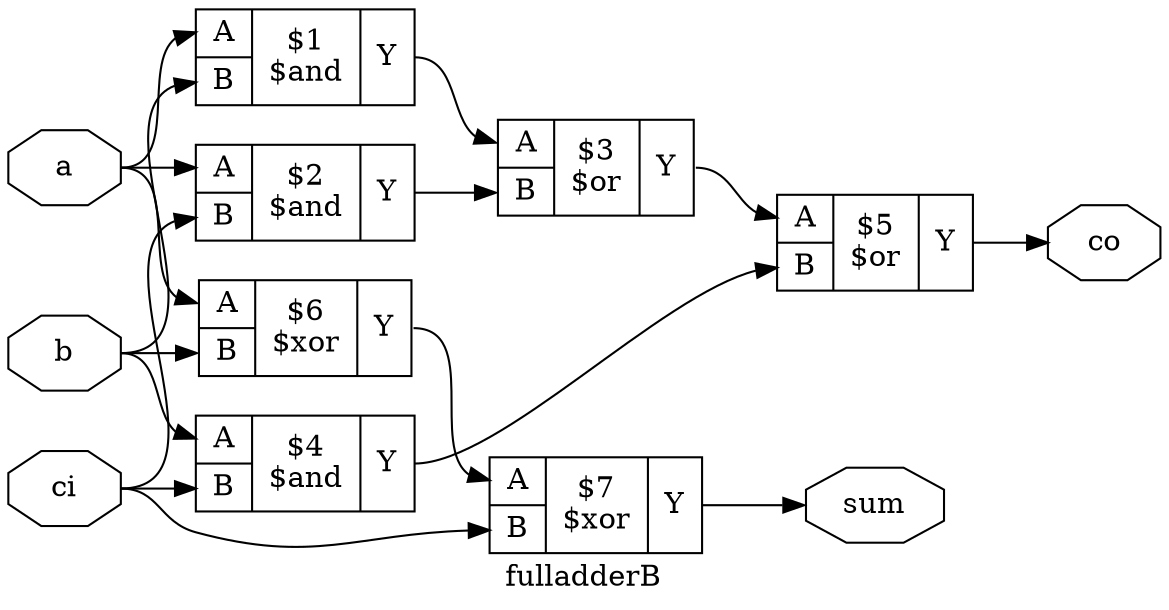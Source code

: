 digraph "fulladderB" {
label="fulladderB";
rankdir="LR";
remincross=true;
n7 [ shape=octagon, label="a", color="black", fontcolor="black" ];
n8 [ shape=octagon, label="b", color="black", fontcolor="black" ];
n9 [ shape=octagon, label="ci", color="black", fontcolor="black" ];
n10 [ shape=octagon, label="co", color="black", fontcolor="black" ];
n11 [ shape=octagon, label="sum", color="black", fontcolor="black" ];
c15 [ shape=record, label="{{<p12> A|<p13> B}|$1\n$and|{<p14> Y}}" ];
c16 [ shape=record, label="{{<p12> A|<p13> B}|$2\n$and|{<p14> Y}}" ];
c17 [ shape=record, label="{{<p12> A|<p13> B}|$4\n$and|{<p14> Y}}" ];
c18 [ shape=record, label="{{<p12> A|<p13> B}|$3\n$or|{<p14> Y}}" ];
c19 [ shape=record, label="{{<p12> A|<p13> B}|$5\n$or|{<p14> Y}}" ];
c20 [ shape=record, label="{{<p12> A|<p13> B}|$6\n$xor|{<p14> Y}}" ];
c21 [ shape=record, label="{{<p12> A|<p13> B}|$7\n$xor|{<p14> Y}}" ];
c19:p14:e -> n10:w [color="black", label=""];
c21:p14:e -> n11:w [color="black", label=""];
c15:p14:e -> c18:p12:w [color="black", label=""];
c16:p14:e -> c18:p13:w [color="black", label=""];
c17:p14:e -> c19:p13:w [color="black", label=""];
c18:p14:e -> c19:p12:w [color="black", label=""];
c20:p14:e -> c21:p12:w [color="black", label=""];
n7:e -> c15:p12:w [color="black", label=""];
n7:e -> c16:p12:w [color="black", label=""];
n7:e -> c20:p12:w [color="black", label=""];
n8:e -> c15:p13:w [color="black", label=""];
n8:e -> c17:p12:w [color="black", label=""];
n8:e -> c20:p13:w [color="black", label=""];
n9:e -> c16:p13:w [color="black", label=""];
n9:e -> c17:p13:w [color="black", label=""];
n9:e -> c21:p13:w [color="black", label=""];
}
